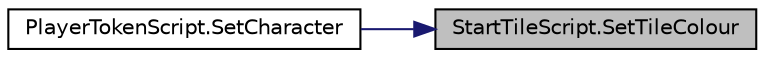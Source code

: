 digraph "StartTileScript.SetTileColour"
{
 // LATEX_PDF_SIZE
  edge [fontname="Helvetica",fontsize="10",labelfontname="Helvetica",labelfontsize="10"];
  node [fontname="Helvetica",fontsize="10",shape=record];
  rankdir="RL";
  Node1 [label="StartTileScript.SetTileColour",height=0.2,width=0.4,color="black", fillcolor="grey75", style="filled", fontcolor="black",tooltip=" "];
  Node1 -> Node2 [dir="back",color="midnightblue",fontsize="10",style="solid",fontname="Helvetica"];
  Node2 [label="PlayerTokenScript.SetCharacter",height=0.2,width=0.4,color="black", fillcolor="white", style="filled",URL="$class_player_token_script.html#a900336d95223d960dedbc65b87d69906",tooltip="Setting the character this token will be and the tile it will start from"];
}
